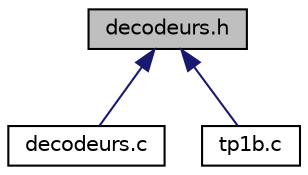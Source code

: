 digraph "decodeurs.h"
{
 // LATEX_PDF_SIZE
  edge [fontname="Helvetica",fontsize="10",labelfontname="Helvetica",labelfontsize="10"];
  node [fontname="Helvetica",fontsize="10",shape=record];
  Node1 [label="decodeurs.h",height=0.2,width=0.4,color="black", fillcolor="grey75", style="filled", fontcolor="black",tooltip="Tous les prototypes de fonctions relatives aux décodeurs HDBn et Arithmétique."];
  Node1 -> Node2 [dir="back",color="midnightblue",fontsize="10",style="solid"];
  Node2 [label="decodeurs.c",height=0.2,width=0.4,color="black", fillcolor="white", style="filled",URL="$decodeurs_8c.html",tooltip="Fonctions relatives aux décodeurs HDBn et Arithmétique."];
  Node1 -> Node3 [dir="back",color="midnightblue",fontsize="10",style="solid"];
  Node3 [label="tp1b.c",height=0.2,width=0.4,color="black", fillcolor="white", style="filled",URL="$tp1b_8c.html",tooltip="Programme principal pour tester les codeurs/décodeurs HDBn et arithmétique."];
}
